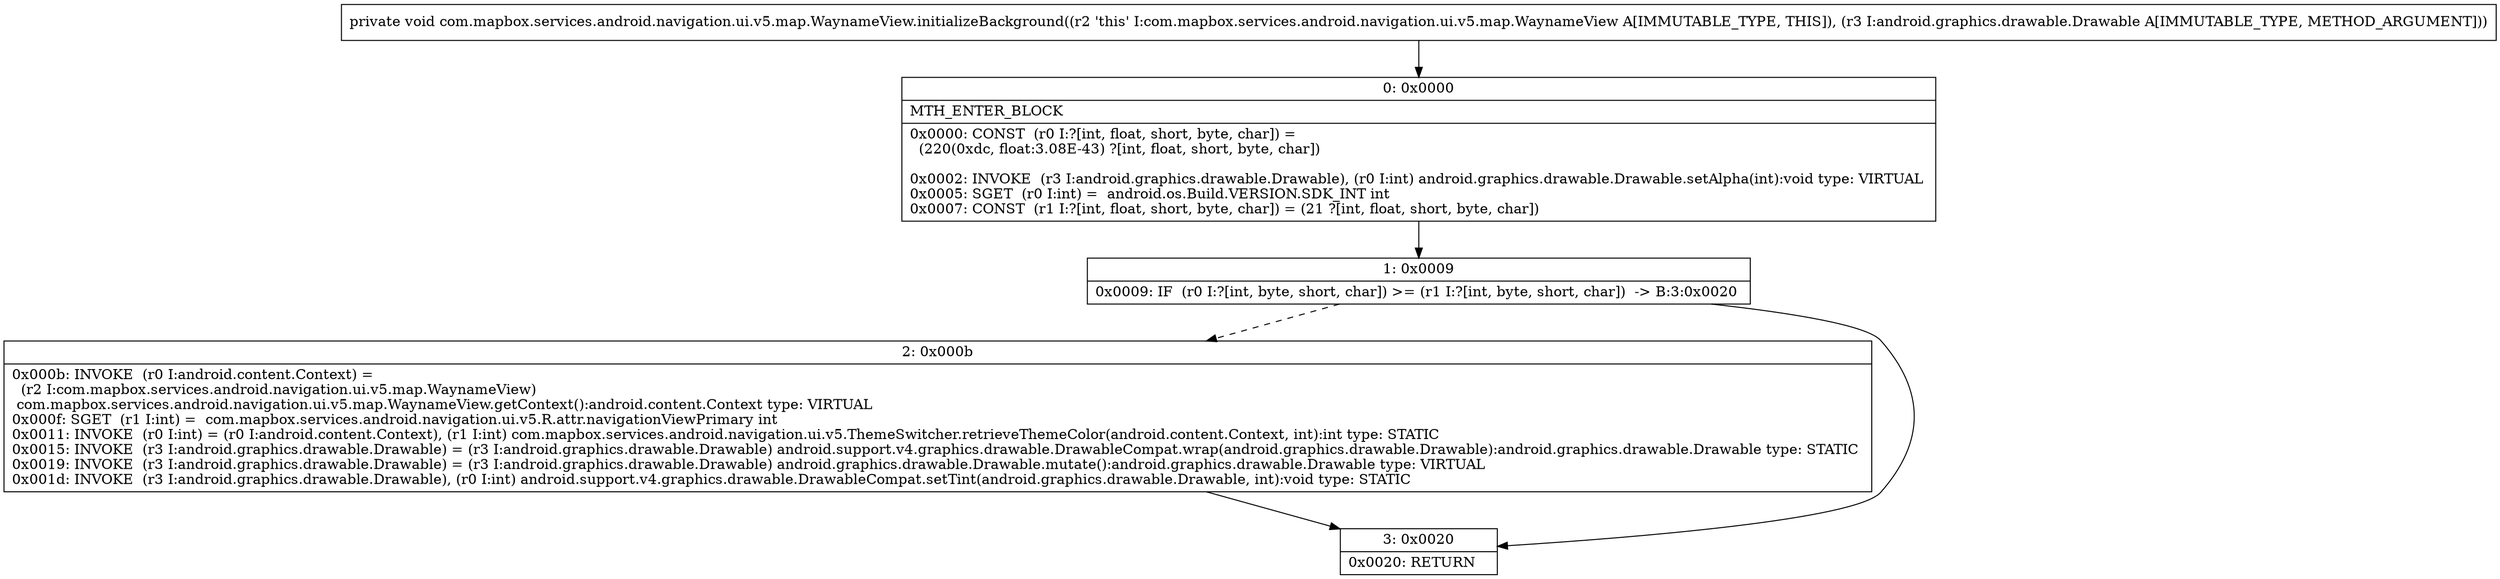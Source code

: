 digraph "CFG forcom.mapbox.services.android.navigation.ui.v5.map.WaynameView.initializeBackground(Landroid\/graphics\/drawable\/Drawable;)V" {
Node_0 [shape=record,label="{0\:\ 0x0000|MTH_ENTER_BLOCK\l|0x0000: CONST  (r0 I:?[int, float, short, byte, char]) = \l  (220(0xdc, float:3.08E\-43) ?[int, float, short, byte, char])\l \l0x0002: INVOKE  (r3 I:android.graphics.drawable.Drawable), (r0 I:int) android.graphics.drawable.Drawable.setAlpha(int):void type: VIRTUAL \l0x0005: SGET  (r0 I:int) =  android.os.Build.VERSION.SDK_INT int \l0x0007: CONST  (r1 I:?[int, float, short, byte, char]) = (21 ?[int, float, short, byte, char]) \l}"];
Node_1 [shape=record,label="{1\:\ 0x0009|0x0009: IF  (r0 I:?[int, byte, short, char]) \>= (r1 I:?[int, byte, short, char])  \-\> B:3:0x0020 \l}"];
Node_2 [shape=record,label="{2\:\ 0x000b|0x000b: INVOKE  (r0 I:android.content.Context) = \l  (r2 I:com.mapbox.services.android.navigation.ui.v5.map.WaynameView)\l com.mapbox.services.android.navigation.ui.v5.map.WaynameView.getContext():android.content.Context type: VIRTUAL \l0x000f: SGET  (r1 I:int) =  com.mapbox.services.android.navigation.ui.v5.R.attr.navigationViewPrimary int \l0x0011: INVOKE  (r0 I:int) = (r0 I:android.content.Context), (r1 I:int) com.mapbox.services.android.navigation.ui.v5.ThemeSwitcher.retrieveThemeColor(android.content.Context, int):int type: STATIC \l0x0015: INVOKE  (r3 I:android.graphics.drawable.Drawable) = (r3 I:android.graphics.drawable.Drawable) android.support.v4.graphics.drawable.DrawableCompat.wrap(android.graphics.drawable.Drawable):android.graphics.drawable.Drawable type: STATIC \l0x0019: INVOKE  (r3 I:android.graphics.drawable.Drawable) = (r3 I:android.graphics.drawable.Drawable) android.graphics.drawable.Drawable.mutate():android.graphics.drawable.Drawable type: VIRTUAL \l0x001d: INVOKE  (r3 I:android.graphics.drawable.Drawable), (r0 I:int) android.support.v4.graphics.drawable.DrawableCompat.setTint(android.graphics.drawable.Drawable, int):void type: STATIC \l}"];
Node_3 [shape=record,label="{3\:\ 0x0020|0x0020: RETURN   \l}"];
MethodNode[shape=record,label="{private void com.mapbox.services.android.navigation.ui.v5.map.WaynameView.initializeBackground((r2 'this' I:com.mapbox.services.android.navigation.ui.v5.map.WaynameView A[IMMUTABLE_TYPE, THIS]), (r3 I:android.graphics.drawable.Drawable A[IMMUTABLE_TYPE, METHOD_ARGUMENT])) }"];
MethodNode -> Node_0;
Node_0 -> Node_1;
Node_1 -> Node_2[style=dashed];
Node_1 -> Node_3;
Node_2 -> Node_3;
}

